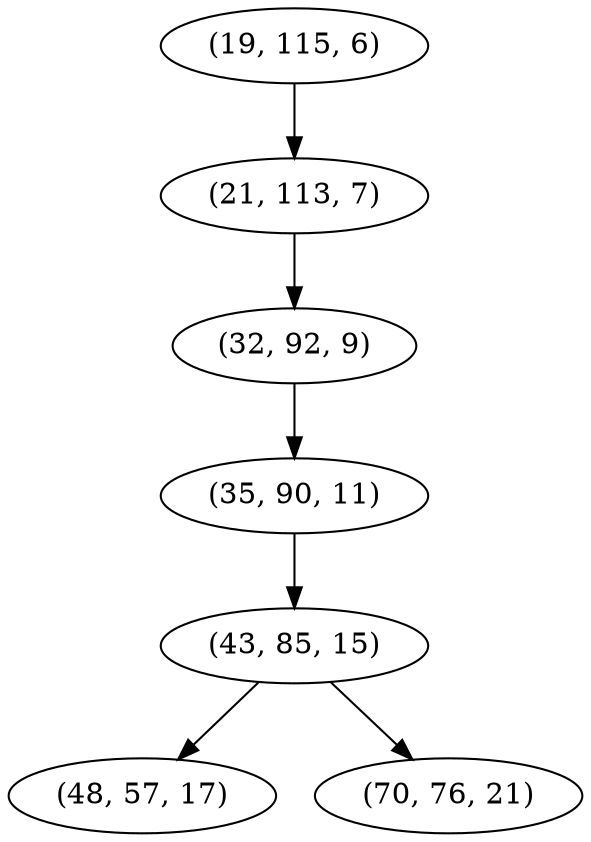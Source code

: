 digraph tree {
    "(19, 115, 6)";
    "(21, 113, 7)";
    "(32, 92, 9)";
    "(35, 90, 11)";
    "(43, 85, 15)";
    "(48, 57, 17)";
    "(70, 76, 21)";
    "(19, 115, 6)" -> "(21, 113, 7)";
    "(21, 113, 7)" -> "(32, 92, 9)";
    "(32, 92, 9)" -> "(35, 90, 11)";
    "(35, 90, 11)" -> "(43, 85, 15)";
    "(43, 85, 15)" -> "(48, 57, 17)";
    "(43, 85, 15)" -> "(70, 76, 21)";
}
